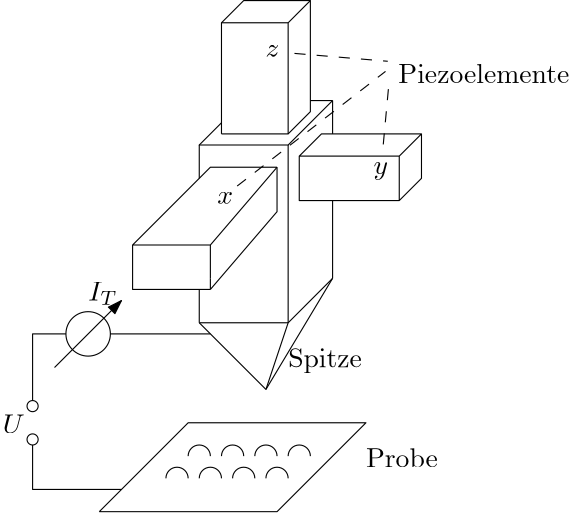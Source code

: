 <?xml version="1.0"?>
<!DOCTYPE ipe SYSTEM "ipe.dtd">
<ipe version="70005" creator="Ipe 7.1.5">
<info created="D:20141019100605" modified="D:20141019103224"/>
<ipestyle name="basic">
<symbol name="arrow/arc(spx)">
<path stroke="sym-stroke" fill="sym-stroke" pen="sym-pen">
0 0 m
-1 0.333 l
-1 -0.333 l
h
</path>
</symbol>
<symbol name="arrow/farc(spx)">
<path stroke="sym-stroke" fill="white" pen="sym-pen">
0 0 m
-1 0.333 l
-1 -0.333 l
h
</path>
</symbol>
<symbol name="mark/circle(sx)" transformations="translations">
<path fill="sym-stroke">
0.6 0 0 0.6 0 0 e
0.4 0 0 0.4 0 0 e
</path>
</symbol>
<symbol name="mark/disk(sx)" transformations="translations">
<path fill="sym-stroke">
0.6 0 0 0.6 0 0 e
</path>
</symbol>
<symbol name="mark/fdisk(sfx)" transformations="translations">
<group>
<path fill="sym-fill">
0.5 0 0 0.5 0 0 e
</path>
<path fill="sym-stroke" fillrule="eofill">
0.6 0 0 0.6 0 0 e
0.4 0 0 0.4 0 0 e
</path>
</group>
</symbol>
<symbol name="mark/box(sx)" transformations="translations">
<path fill="sym-stroke" fillrule="eofill">
-0.6 -0.6 m
0.6 -0.6 l
0.6 0.6 l
-0.6 0.6 l
h
-0.4 -0.4 m
0.4 -0.4 l
0.4 0.4 l
-0.4 0.4 l
h
</path>
</symbol>
<symbol name="mark/square(sx)" transformations="translations">
<path fill="sym-stroke">
-0.6 -0.6 m
0.6 -0.6 l
0.6 0.6 l
-0.6 0.6 l
h
</path>
</symbol>
<symbol name="mark/fsquare(sfx)" transformations="translations">
<group>
<path fill="sym-fill">
-0.5 -0.5 m
0.5 -0.5 l
0.5 0.5 l
-0.5 0.5 l
h
</path>
<path fill="sym-stroke" fillrule="eofill">
-0.6 -0.6 m
0.6 -0.6 l
0.6 0.6 l
-0.6 0.6 l
h
-0.4 -0.4 m
0.4 -0.4 l
0.4 0.4 l
-0.4 0.4 l
h
</path>
</group>
</symbol>
<symbol name="mark/cross(sx)" transformations="translations">
<group>
<path fill="sym-stroke">
-0.43 -0.57 m
0.57 0.43 l
0.43 0.57 l
-0.57 -0.43 l
h
</path>
<path fill="sym-stroke">
-0.43 0.57 m
0.57 -0.43 l
0.43 -0.57 l
-0.57 0.43 l
h
</path>
</group>
</symbol>
<symbol name="arrow/fnormal(spx)">
<path stroke="sym-stroke" fill="white" pen="sym-pen">
0 0 m
-1 0.333 l
-1 -0.333 l
h
</path>
</symbol>
<symbol name="arrow/pointed(spx)">
<path stroke="sym-stroke" fill="sym-stroke" pen="sym-pen">
0 0 m
-1 0.333 l
-0.8 0 l
-1 -0.333 l
h
</path>
</symbol>
<symbol name="arrow/fpointed(spx)">
<path stroke="sym-stroke" fill="white" pen="sym-pen">
0 0 m
-1 0.333 l
-0.8 0 l
-1 -0.333 l
h
</path>
</symbol>
<symbol name="arrow/linear(spx)">
<path stroke="sym-stroke" pen="sym-pen">
-1 0.333 m
0 0 l
-1 -0.333 l
</path>
</symbol>
<symbol name="arrow/fdouble(spx)">
<path stroke="sym-stroke" fill="white" pen="sym-pen">
0 0 m
-1 0.333 l
-1 -0.333 l
h
-1 0 m
-2 0.333 l
-2 -0.333 l
h
</path>
</symbol>
<symbol name="arrow/double(spx)">
<path stroke="sym-stroke" fill="sym-stroke" pen="sym-pen">
0 0 m
-1 0.333 l
-1 -0.333 l
h
-1 0 m
-2 0.333 l
-2 -0.333 l
h
</path>
</symbol>
<pen name="heavier" value="0.8"/>
<pen name="fat" value="1.2"/>
<pen name="ultrafat" value="2"/>
<symbolsize name="large" value="5"/>
<symbolsize name="small" value="2"/>
<symbolsize name="tiny" value="1.1"/>
<arrowsize name="large" value="10"/>
<arrowsize name="small" value="5"/>
<arrowsize name="tiny" value="3"/>
<color name="red" value="1 0 0"/>
<color name="green" value="0 1 0"/>
<color name="blue" value="0 0 1"/>
<color name="yellow" value="1 1 0"/>
<color name="orange" value="1 0.647 0"/>
<color name="gold" value="1 0.843 0"/>
<color name="purple" value="0.627 0.125 0.941"/>
<color name="gray" value="0.745"/>
<color name="brown" value="0.647 0.165 0.165"/>
<color name="navy" value="0 0 0.502"/>
<color name="pink" value="1 0.753 0.796"/>
<color name="seagreen" value="0.18 0.545 0.341"/>
<color name="turquoise" value="0.251 0.878 0.816"/>
<color name="violet" value="0.933 0.51 0.933"/>
<color name="darkblue" value="0 0 0.545"/>
<color name="darkcyan" value="0 0.545 0.545"/>
<color name="darkgray" value="0.663"/>
<color name="darkgreen" value="0 0.392 0"/>
<color name="darkmagenta" value="0.545 0 0.545"/>
<color name="darkorange" value="1 0.549 0"/>
<color name="darkred" value="0.545 0 0"/>
<color name="lightblue" value="0.678 0.847 0.902"/>
<color name="lightcyan" value="0.878 1 1"/>
<color name="lightgray" value="0.827"/>
<color name="lightgreen" value="0.565 0.933 0.565"/>
<color name="lightyellow" value="1 1 0.878"/>
<dashstyle name="dashed" value="[4] 0"/>
<dashstyle name="dotted" value="[1 3] 0"/>
<dashstyle name="dash dotted" value="[4 2 1 2] 0"/>
<dashstyle name="dash dot dotted" value="[4 2 1 2 1 2] 0"/>
<textsize name="large" value="\large"/>
<textsize name="Large" value="\Large"/>
<textsize name="LARGE" value="\LARGE"/>
<textsize name="huge" value="\huge"/>
<textsize name="Huge" value="\Huge"/>
<textsize name="small" value="\small"/>
<textsize name="footnote" value="\footnotesize"/>
<textsize name="tiny" value="\tiny"/>
<textstyle name="center" begin="\begin{center}" end="\end{center}"/>
<textstyle name="itemize" begin="\begin{itemize}" end="\end{itemize}"/>
<textstyle name="item" begin="\begin{itemize}\item{}" end="\end{itemize}"/>
<gridsize name="4 pts" value="4"/>
<gridsize name="8 pts (~3 mm)" value="8"/>
<gridsize name="16 pts (~6 mm)" value="16"/>
<gridsize name="32 pts (~12 mm)" value="32"/>
<gridsize name="10 pts (~3.5 mm)" value="10"/>
<gridsize name="20 pts (~7 mm)" value="20"/>
<gridsize name="14 pts (~5 mm)" value="14"/>
<gridsize name="28 pts (~10 mm)" value="28"/>
<gridsize name="56 pts (~20 mm)" value="56"/>
<anglesize name="90 deg" value="90"/>
<anglesize name="60 deg" value="60"/>
<anglesize name="45 deg" value="45"/>
<anglesize name="30 deg" value="30"/>
<anglesize name="22.5 deg" value="22.5"/>
<tiling name="falling" angle="-60" step="4" width="1"/>
<tiling name="rising" angle="30" step="4" width="1"/>
</ipestyle>
<page>
<layer name="alpha"/>
<view layers="alpha" active="alpha"/>
<path layer="alpha" matrix="1 0 0 1 -4 12" stroke="black">
192 640 m
256 640 l
288 672 l
224 672 l
192 640 l
192 640 l
192 640 l
192 640 l
</path>
<text matrix="1 0 0 1 -4 12" transformations="translations" pos="288 656" stroke="black" type="label" width="25.903" height="6.918" depth="0" valign="baseline">Probe</text>
<text transformations="translations" pos="256 704" stroke="black" type="label" width="26.567" height="6.815" depth="1.93" valign="baseline">Spitze</text>
<path stroke="black">
224 720 m
256 720 l
256 720 l
</path>
<path stroke="black">
248 696 m
272 736 l
</path>
<path stroke="black">
248 696 m
256 720 l
</path>
<path stroke="black">
248 696 m
224 720 l
</path>
<path stroke="black">
256 784 m
256 720 l
</path>
<path stroke="black">
232 788 m
256 788 l
256 828 l
232 828 l
232 788 l
232 788 l
</path>
<path stroke="black">
256 788 m
264 796 l
264 836 l
256 828 l
</path>
<path stroke="black">
264 836 m
240 836 l
232 828 l
</path>
<path stroke="black">
224 784 m
232 792 l
</path>
<path stroke="black">
272 800 m
264 800 l
</path>
<path stroke="black">
228 784 m
224 784 l
256 784 l
272 800 l
</path>
<path stroke="black">
256 720 m
272 736 l
</path>
<path stroke="black">
260 780 m
268 788 l
304 788 l
296 780 l
260 780 l
260 764 l
296 764 l
296 780 l
304 788 l
304 772 l
296 764 l
</path>
<path stroke="black">
272 800 m
272 788 l
</path>
<path stroke="black">
272 764 m
272 736 l
</path>
<path stroke="black">
252 776 m
228 776 l
200 748 l
228 748 l
252 776 l
252 776 l
</path>
<path stroke="black">
252 776 m
252 760 l
228 732 l
</path>
<path stroke="black">
228 748 m
228 736 l
</path>
<path stroke="black">
228 732 m
228 736 l
</path>
<path stroke="black">
228 732 m
200 732 l
200 748 l
</path>
<path stroke="black">
224 784 m
224 772 l
</path>
<path stroke="black">
224 732 m
224 720 l
</path>
<text matrix="1 0 0 1 -49.5623 -9.13819" transformations="translations" pos="280 772" stroke="black" type="label" width="5.694" height="4.289" depth="0" valign="baseline">$x$</text>
<text matrix="1 0 0 1 31.8379 63.7494" transformations="translations" pos="216 752" stroke="black" type="label" width="5.071" height="4.289" depth="0" valign="baseline">$z$</text>
<text matrix="1 0 0 1 42.763 -46.4351" transformations="translations" pos="244 820" stroke="black" type="label" width="5.242" height="4.297" depth="1.93" valign="baseline">$y$</text>
<path stroke="black" dash="dashed">
258.28 816.975 m
291.862 814.142 l
291.862 814.142 l
</path>
<path stroke="black" dash="dashed">
237.645 769.231 m
291.053 810.501 l
</path>
<path stroke="black" dash="dashed">
290.244 784.201 m
292.267 806.05 l
</path>
<text matrix="1 0 0 1 -1.24495 -6.536" transformations="translations" pos="296.92 812.832" stroke="black" type="label" width="61.575" height="6.918" depth="0" valign="baseline">Piezoelemente</text>
<path stroke="black">
164 676 m
164 660 l
196 660 l
</path>
<path stroke="black">
2 0 0 2 164 690 e
</path>
<path stroke="black">
2 0 0 2 164 678 e
</path>
<text matrix="1 0 0 1 5.26711 -3.83062" transformations="translations" pos="148 684" stroke="black" type="label" width="7.888" height="6.808" depth="0" valign="baseline">$U$</text>
<path stroke="black">
228 672 m
4 0 0 4 224 672 220 672 a
</path>
<path stroke="black">
240 672 m
4 0 0 4 236 672 232 672 a
</path>
<path stroke="black">
252 672 m
4 0 0 4 248 672 244 672 a
</path>
<path stroke="black">
264 672 m
4 0 0 4 260 672 256 672 a
</path>
<path stroke="black">
232 664 m
4 0 0 4 228 664 224 664 a
</path>
<path stroke="black">
244 664 m
4 0 0 4 240 664 236 664 a
</path>
<path stroke="black">
256 664 m
4 0 0 4 252 664 248 664 a
</path>
<path stroke="black">
220 664 m
4 0 0 4 216 664 212 664 a
</path>
<path stroke="black">
164 692 m
164 716 l
176 716 l
</path>
<path stroke="black">
192 716 m
228 716 l
</path>
<path stroke="black">
8 0 0 8 184 716 e
</path>
<path stroke="black" rarrow="normal/small">
196 728 m
172 704 l
176 708 l
</path>
<text matrix="1 0 0 1 4 -4" transformations="translations" pos="180 732" stroke="black" type="label" width="10.656" height="6.812" depth="1.49" valign="baseline">$I_{T}$</text>
</page>
</ipe>
